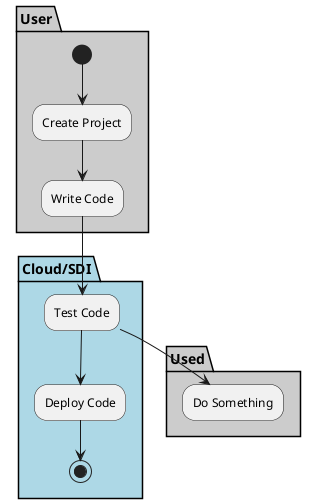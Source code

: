 @startuml

partition "Cloud/SDI" {

}

partition User  #cccccc {
  (*) --> "Create Project"
  --> "Write Code"
}

partition "Cloud/SDI" #lightblue {
  "Write Code" --> "Test Code"
  "Test Code" --> "Deploy Code"
  "Deploy Code" --> (*)
}

partition Used #cccccc {
  "Test Code" --> "Do Something"
}

@enduml
